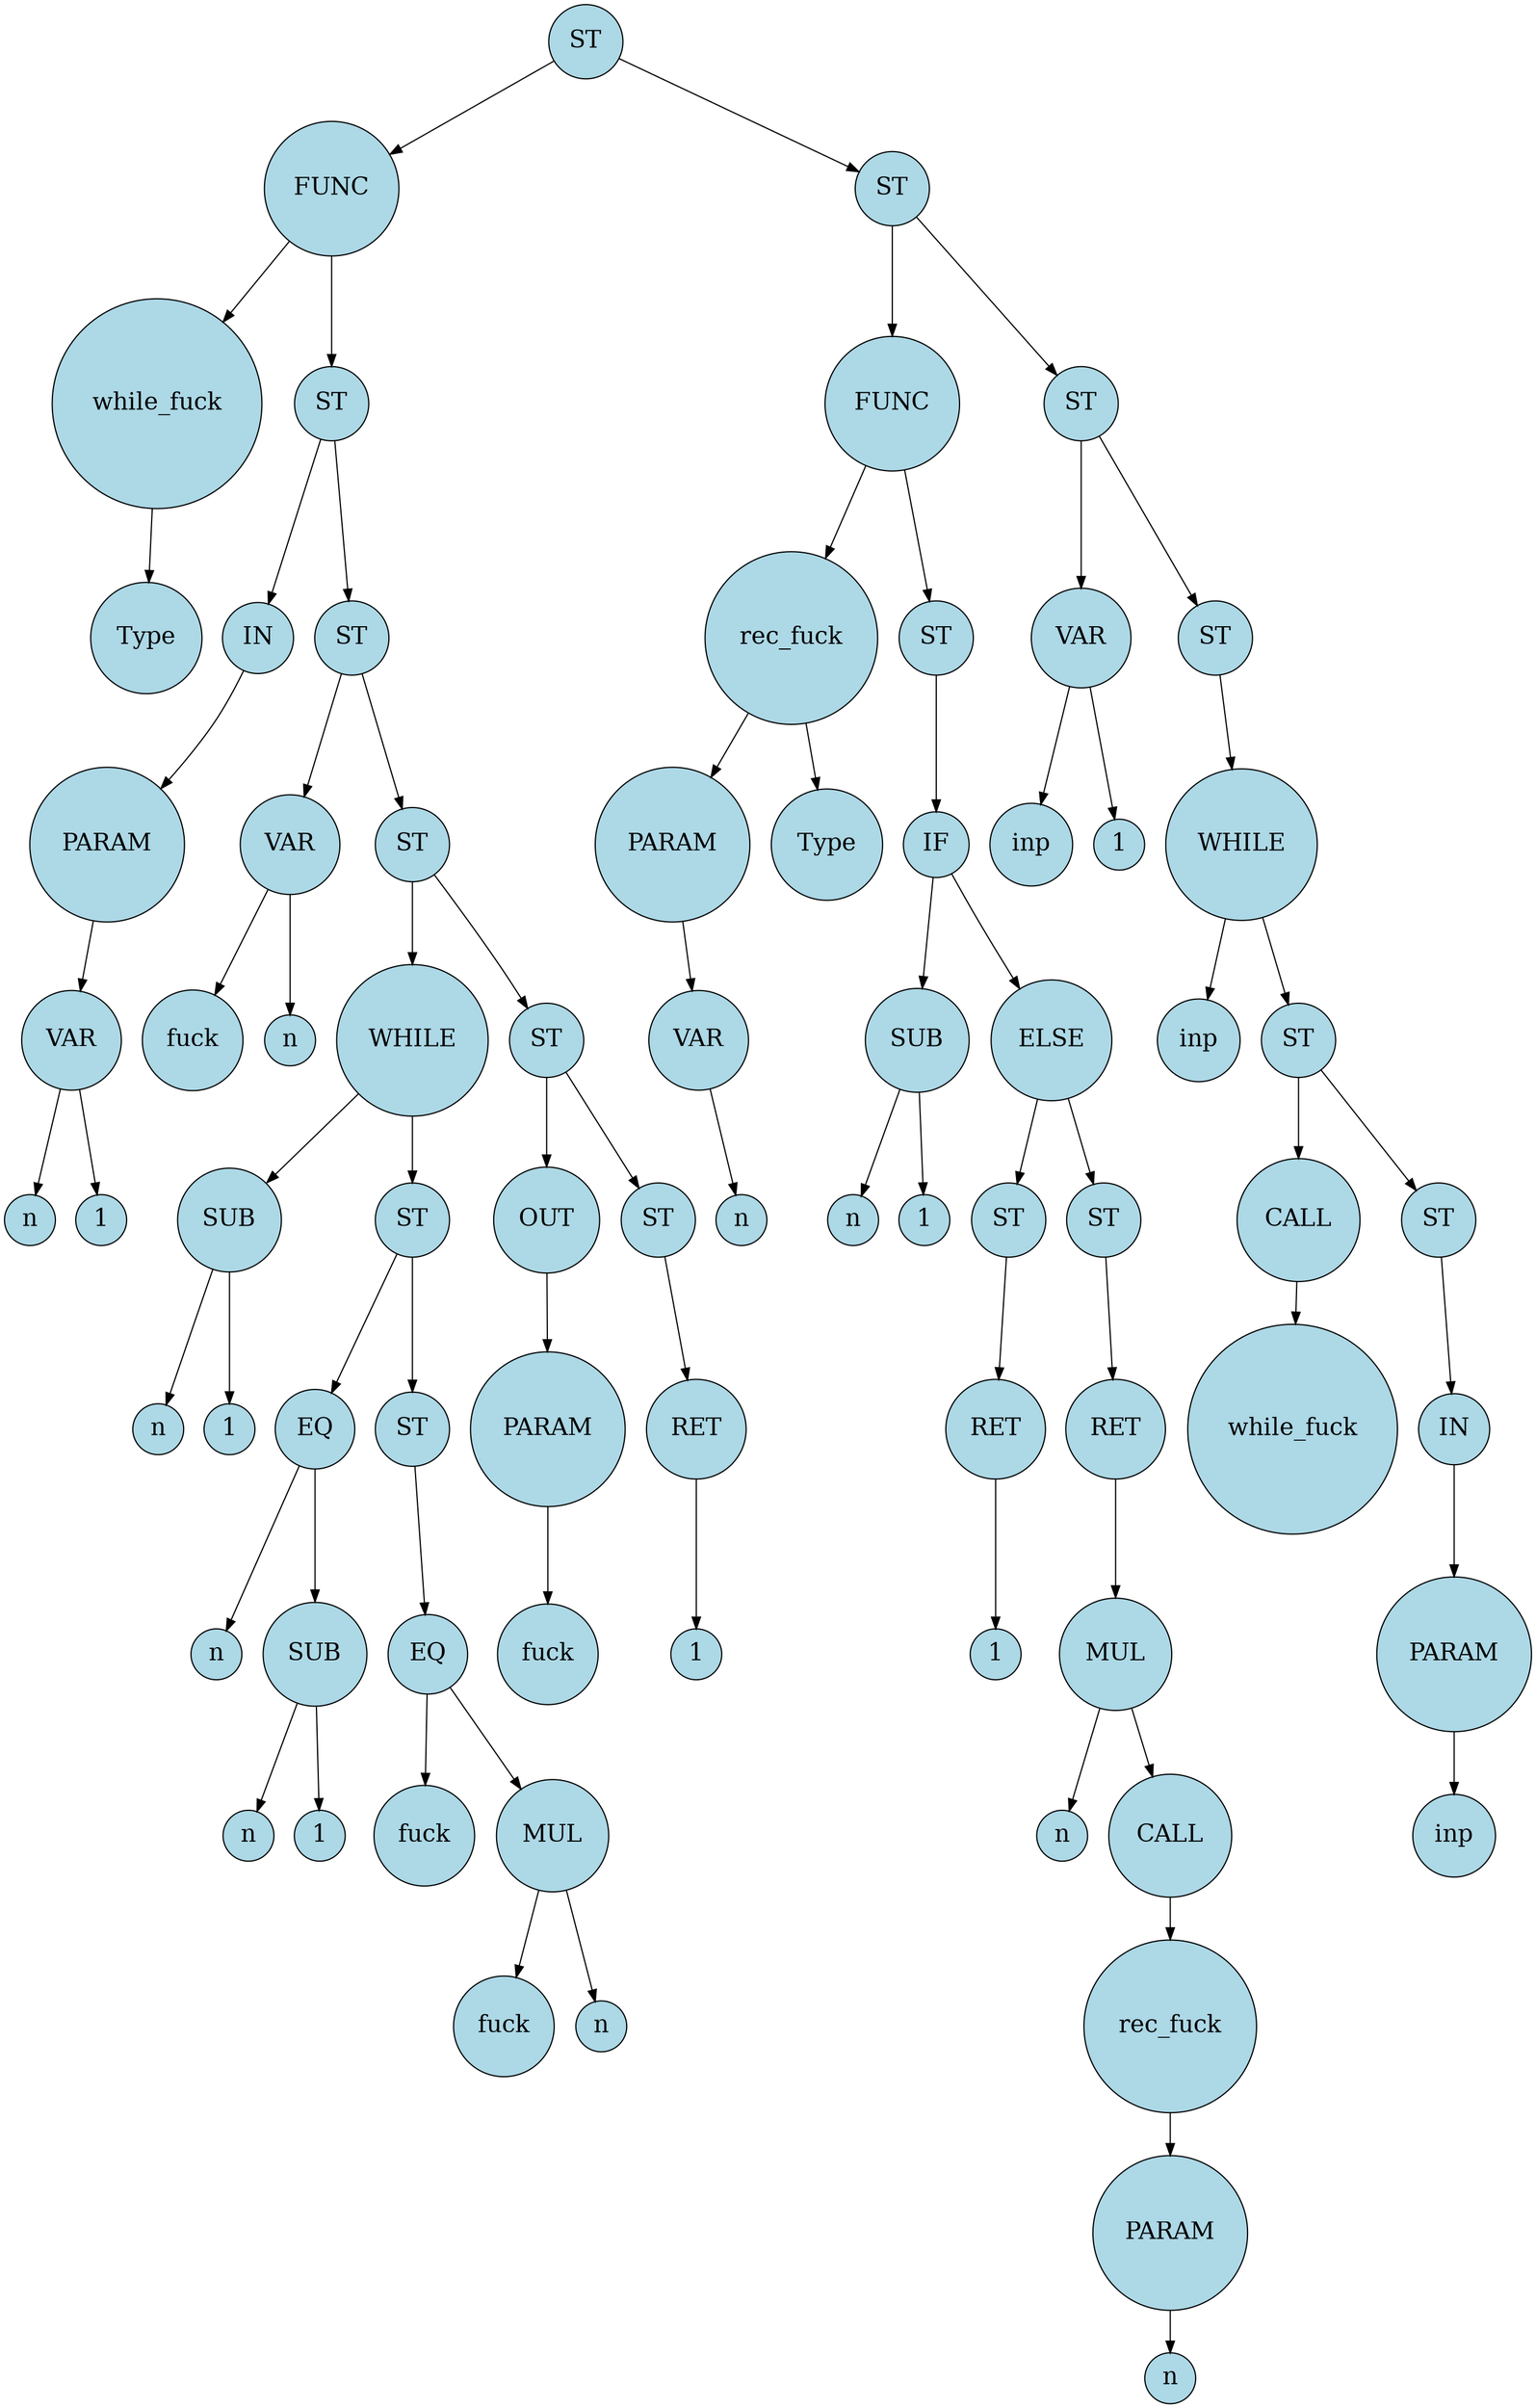 digraph G{
    rankdir = TB;
    edge[ colour = black ];
    node[ fillcolor = lightgreen, colour = black, shape = circle, fontsize = 20 ];
    node79 [style = filled, fillcolor = lightblue, label = "ST"];
    node37 [style = filled, fillcolor = lightblue, label = "FUNC"];
    node36 [style = filled, fillcolor = lightblue, label = "while_fuck"];
    node35 [style = filled, fillcolor = lightblue, label = "Type"];
    node34 [style = filled, fillcolor = lightblue, label = "ST"];
    node5 [style = filled, fillcolor = lightblue, label = "IN"];
    node4 [style = filled, fillcolor = lightblue, label = "PARAM"];
    node3 [style = filled, fillcolor = lightblue, label = "VAR"];
    node1 [style = filled, fillcolor = lightblue, label = "n"];
    node2 [style = filled, fillcolor = lightblue, label = "1"];
    node33 [style = filled, fillcolor = lightblue, label = "ST"];
    node8 [style = filled, fillcolor = lightblue, label = "VAR"];
    node6 [style = filled, fillcolor = lightblue, label = "fuck"];
    node7 [style = filled, fillcolor = lightblue, label = "n"];
    node32 [style = filled, fillcolor = lightblue, label = "ST"];
    node24 [style = filled, fillcolor = lightblue, label = "WHILE"];
    node11 [style = filled, fillcolor = lightblue, label = "SUB"];
    node9 [style = filled, fillcolor = lightblue, label = "n"];
    node10 [style = filled, fillcolor = lightblue, label = "1"];
    node23 [style = filled, fillcolor = lightblue, label = "ST"];
    node16 [style = filled, fillcolor = lightblue, label = "EQ"];
    node12 [style = filled, fillcolor = lightblue, label = "n"];
    node15 [style = filled, fillcolor = lightblue, label = "SUB"];
    node13 [style = filled, fillcolor = lightblue, label = "n"];
    node14 [style = filled, fillcolor = lightblue, label = "1"];
    node22 [style = filled, fillcolor = lightblue, label = "ST"];
    node21 [style = filled, fillcolor = lightblue, label = "EQ"];
    node17 [style = filled, fillcolor = lightblue, label = "fuck"];
    node20 [style = filled, fillcolor = lightblue, label = "MUL"];
    node18 [style = filled, fillcolor = lightblue, label = "fuck"];
    node19 [style = filled, fillcolor = lightblue, label = "n"];
    node31 [style = filled, fillcolor = lightblue, label = "ST"];
    node27 [style = filled, fillcolor = lightblue, label = "OUT"];
    node26 [style = filled, fillcolor = lightblue, label = "PARAM"];
    node25 [style = filled, fillcolor = lightblue, label = "fuck"];
    node30 [style = filled, fillcolor = lightblue, label = "ST"];
    node29 [style = filled, fillcolor = lightblue, label = "RET"];
    node28 [style = filled, fillcolor = lightblue, label = "1"];
    node78 [style = filled, fillcolor = lightblue, label = "ST"];
    node62 [style = filled, fillcolor = lightblue, label = "FUNC"];
    node61 [style = filled, fillcolor = lightblue, label = "rec_fuck"];
    node41 [style = filled, fillcolor = lightblue, label = "PARAM"];
    node40 [style = filled, fillcolor = lightblue, label = "VAR"];
    node39 [style = filled, fillcolor = lightblue, label = "n"];
    node60 [style = filled, fillcolor = lightblue, label = "Type"];
    node59 [style = filled, fillcolor = lightblue, label = "ST"];
    node58 [style = filled, fillcolor = lightblue, label = "IF"];
    node44 [style = filled, fillcolor = lightblue, label = "SUB"];
    node42 [style = filled, fillcolor = lightblue, label = "n"];
    node43 [style = filled, fillcolor = lightblue, label = "1"];
    node57 [style = filled, fillcolor = lightblue, label = "ELSE"];
    node47 [style = filled, fillcolor = lightblue, label = "ST"];
    node46 [style = filled, fillcolor = lightblue, label = "RET"];
    node45 [style = filled, fillcolor = lightblue, label = "1"];
    node56 [style = filled, fillcolor = lightblue, label = "ST"];
    node55 [style = filled, fillcolor = lightblue, label = "RET"];
    node54 [style = filled, fillcolor = lightblue, label = "MUL"];
    node48 [style = filled, fillcolor = lightblue, label = "n"];
    node53 [style = filled, fillcolor = lightblue, label = "CALL"];
    node52 [style = filled, fillcolor = lightblue, label = "rec_fuck"];
    node51 [style = filled, fillcolor = lightblue, label = "PARAM"];
    node50 [style = filled, fillcolor = lightblue, label = "n"];
    node77 [style = filled, fillcolor = lightblue, label = "ST"];
    node65 [style = filled, fillcolor = lightblue, label = "VAR"];
    node63 [style = filled, fillcolor = lightblue, label = "inp"];
    node64 [style = filled, fillcolor = lightblue, label = "1"];
    node76 [style = filled, fillcolor = lightblue, label = "ST"];
    node75 [style = filled, fillcolor = lightblue, label = "WHILE"];
    node66 [style = filled, fillcolor = lightblue, label = "inp"];
    node74 [style = filled, fillcolor = lightblue, label = "ST"];
    node69 [style = filled, fillcolor = lightblue, label = "CALL"];
    node68 [style = filled, fillcolor = lightblue, label = "while_fuck"];
    node73 [style = filled, fillcolor = lightblue, label = "ST"];
    node72 [style = filled, fillcolor = lightblue, label = "IN"];
    node71 [style = filled, fillcolor = lightblue, label = "PARAM"];
    node70 [style = filled, fillcolor = lightblue, label = "inp"];
    node79 -> node37;
    node37 -> node36;
    node36 -> node35;
    node34 -> node5;
    node5 -> node4;
    node4 -> node3;
    node3 -> node1;
    node3 -> node2;
    node33 -> node8;
    node8 -> node6;
    node8 -> node7;
    node32 -> node24;
    node24 -> node11;
    node11 -> node9;
    node11 -> node10;
    node23 -> node16;
    node16 -> node12;
    node15 -> node13;
    node15 -> node14;
    node16 -> node15;
    node22 -> node21;
    node21 -> node17;
    node20 -> node18;
    node20 -> node19;
    node21 -> node20;
    node23 -> node22;
    node24 -> node23;
    node31 -> node27;
    node27 -> node26;
    node26 -> node25;
    node30 -> node29;
    node29 -> node28;
    node31 -> node30;
    node32 -> node31;
    node33 -> node32;
    node34 -> node33;
    node37 -> node34;
    node78 -> node62;
    node62 -> node61;
    node61 -> node41;
    node41 -> node40;
    node40 -> node39;
    node61 -> node60;
    node59 -> node58;
    node58 -> node44;
    node44 -> node42;
    node44 -> node43;
    node57 -> node47;
    node47 -> node46;
    node46 -> node45;
    node56 -> node55;
    node55 -> node54;
    node54 -> node48;
    node53 -> node52;
    node52 -> node51;
    node51 -> node50;
    node54 -> node53;
    node57 -> node56;
    node58 -> node57;
    node62 -> node59;
    node77 -> node65;
    node65 -> node63;
    node65 -> node64;
    node76 -> node75;
    node75 -> node66;
    node74 -> node69;
    node69 -> node68;
    node73 -> node72;
    node72 -> node71;
    node71 -> node70;
    node74 -> node73;
    node75 -> node74;
    node77 -> node76;
    node78 -> node77;
    node79 -> node78;
}
